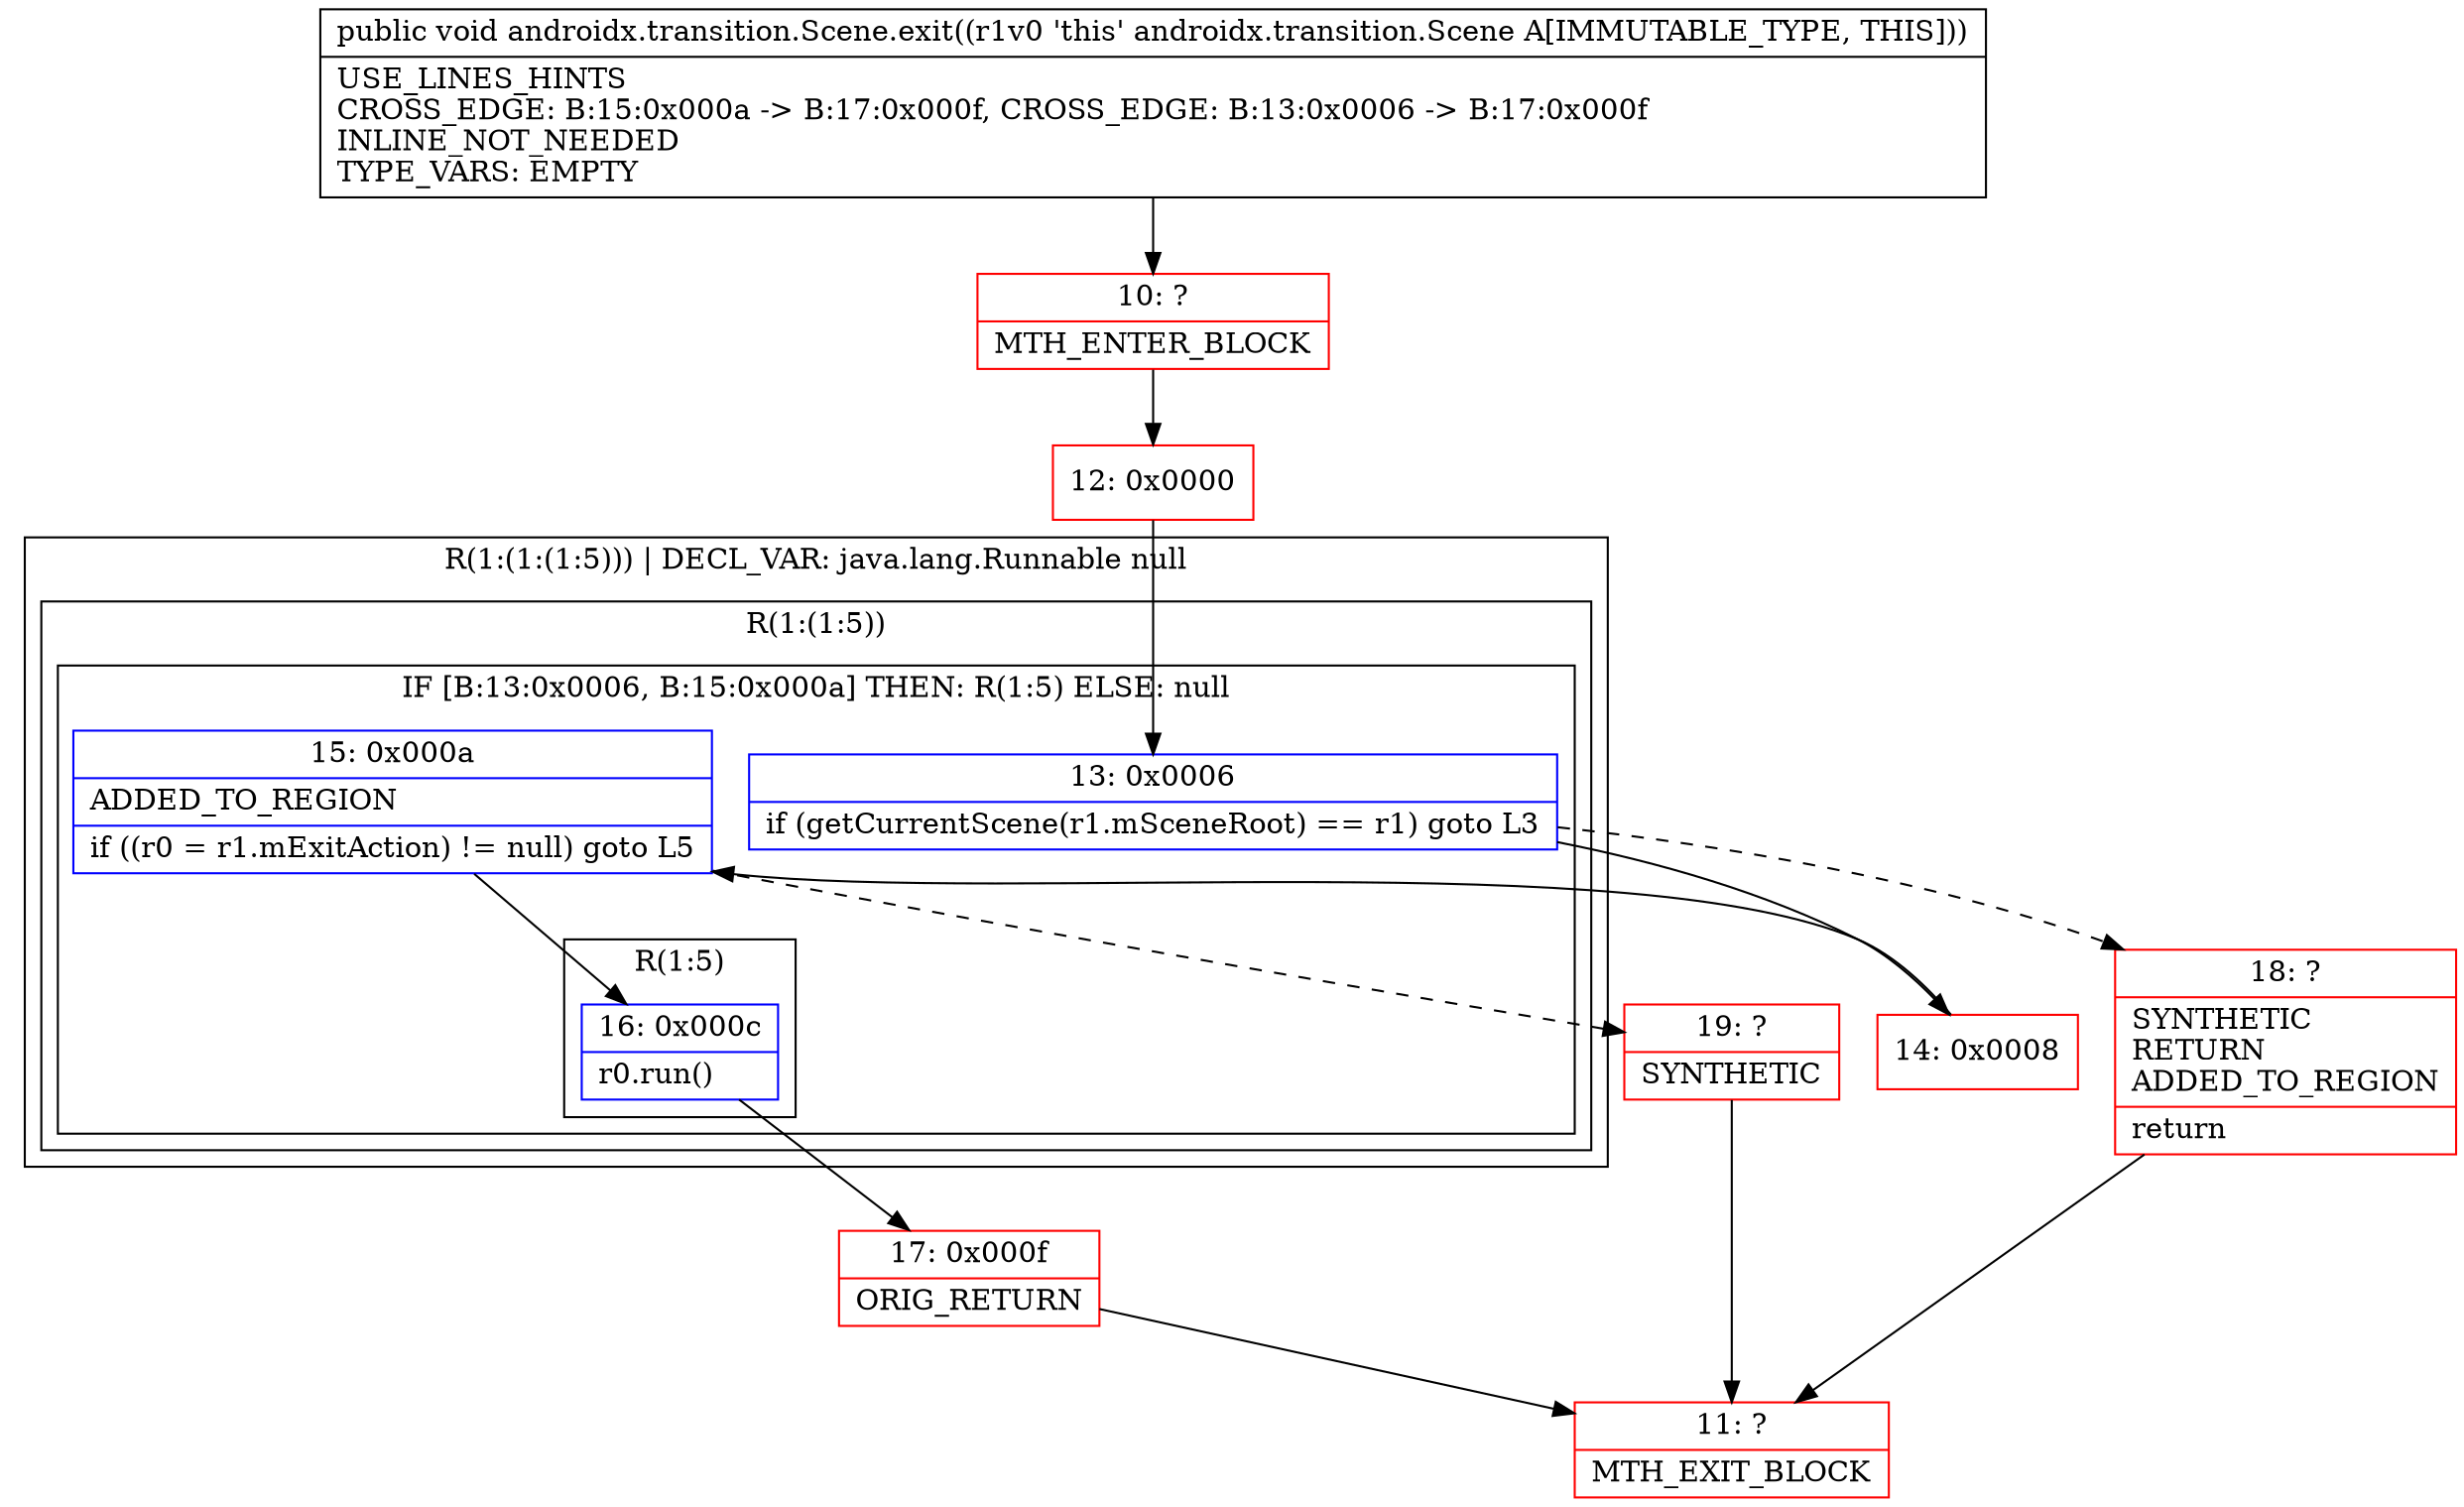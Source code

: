 digraph "CFG forandroidx.transition.Scene.exit()V" {
subgraph cluster_Region_203909248 {
label = "R(1:(1:(1:5))) | DECL_VAR: java.lang.Runnable null\l";
node [shape=record,color=blue];
subgraph cluster_Region_1279026692 {
label = "R(1:(1:5))";
node [shape=record,color=blue];
subgraph cluster_IfRegion_1119933901 {
label = "IF [B:13:0x0006, B:15:0x000a] THEN: R(1:5) ELSE: null";
node [shape=record,color=blue];
Node_13 [shape=record,label="{13\:\ 0x0006|if (getCurrentScene(r1.mSceneRoot) == r1) goto L3\l}"];
Node_15 [shape=record,label="{15\:\ 0x000a|ADDED_TO_REGION\l|if ((r0 = r1.mExitAction) != null) goto L5\l}"];
subgraph cluster_Region_1728604419 {
label = "R(1:5)";
node [shape=record,color=blue];
Node_16 [shape=record,label="{16\:\ 0x000c|r0.run()\l}"];
}
}
}
}
Node_10 [shape=record,color=red,label="{10\:\ ?|MTH_ENTER_BLOCK\l}"];
Node_12 [shape=record,color=red,label="{12\:\ 0x0000}"];
Node_14 [shape=record,color=red,label="{14\:\ 0x0008}"];
Node_17 [shape=record,color=red,label="{17\:\ 0x000f|ORIG_RETURN\l}"];
Node_11 [shape=record,color=red,label="{11\:\ ?|MTH_EXIT_BLOCK\l}"];
Node_19 [shape=record,color=red,label="{19\:\ ?|SYNTHETIC\l}"];
Node_18 [shape=record,color=red,label="{18\:\ ?|SYNTHETIC\lRETURN\lADDED_TO_REGION\l|return\l}"];
MethodNode[shape=record,label="{public void androidx.transition.Scene.exit((r1v0 'this' androidx.transition.Scene A[IMMUTABLE_TYPE, THIS]))  | USE_LINES_HINTS\lCROSS_EDGE: B:15:0x000a \-\> B:17:0x000f, CROSS_EDGE: B:13:0x0006 \-\> B:17:0x000f\lINLINE_NOT_NEEDED\lTYPE_VARS: EMPTY\l}"];
MethodNode -> Node_10;Node_13 -> Node_14;
Node_13 -> Node_18[style=dashed];
Node_15 -> Node_16;
Node_15 -> Node_19[style=dashed];
Node_16 -> Node_17;
Node_10 -> Node_12;
Node_12 -> Node_13;
Node_14 -> Node_15;
Node_17 -> Node_11;
Node_19 -> Node_11;
Node_18 -> Node_11;
}

